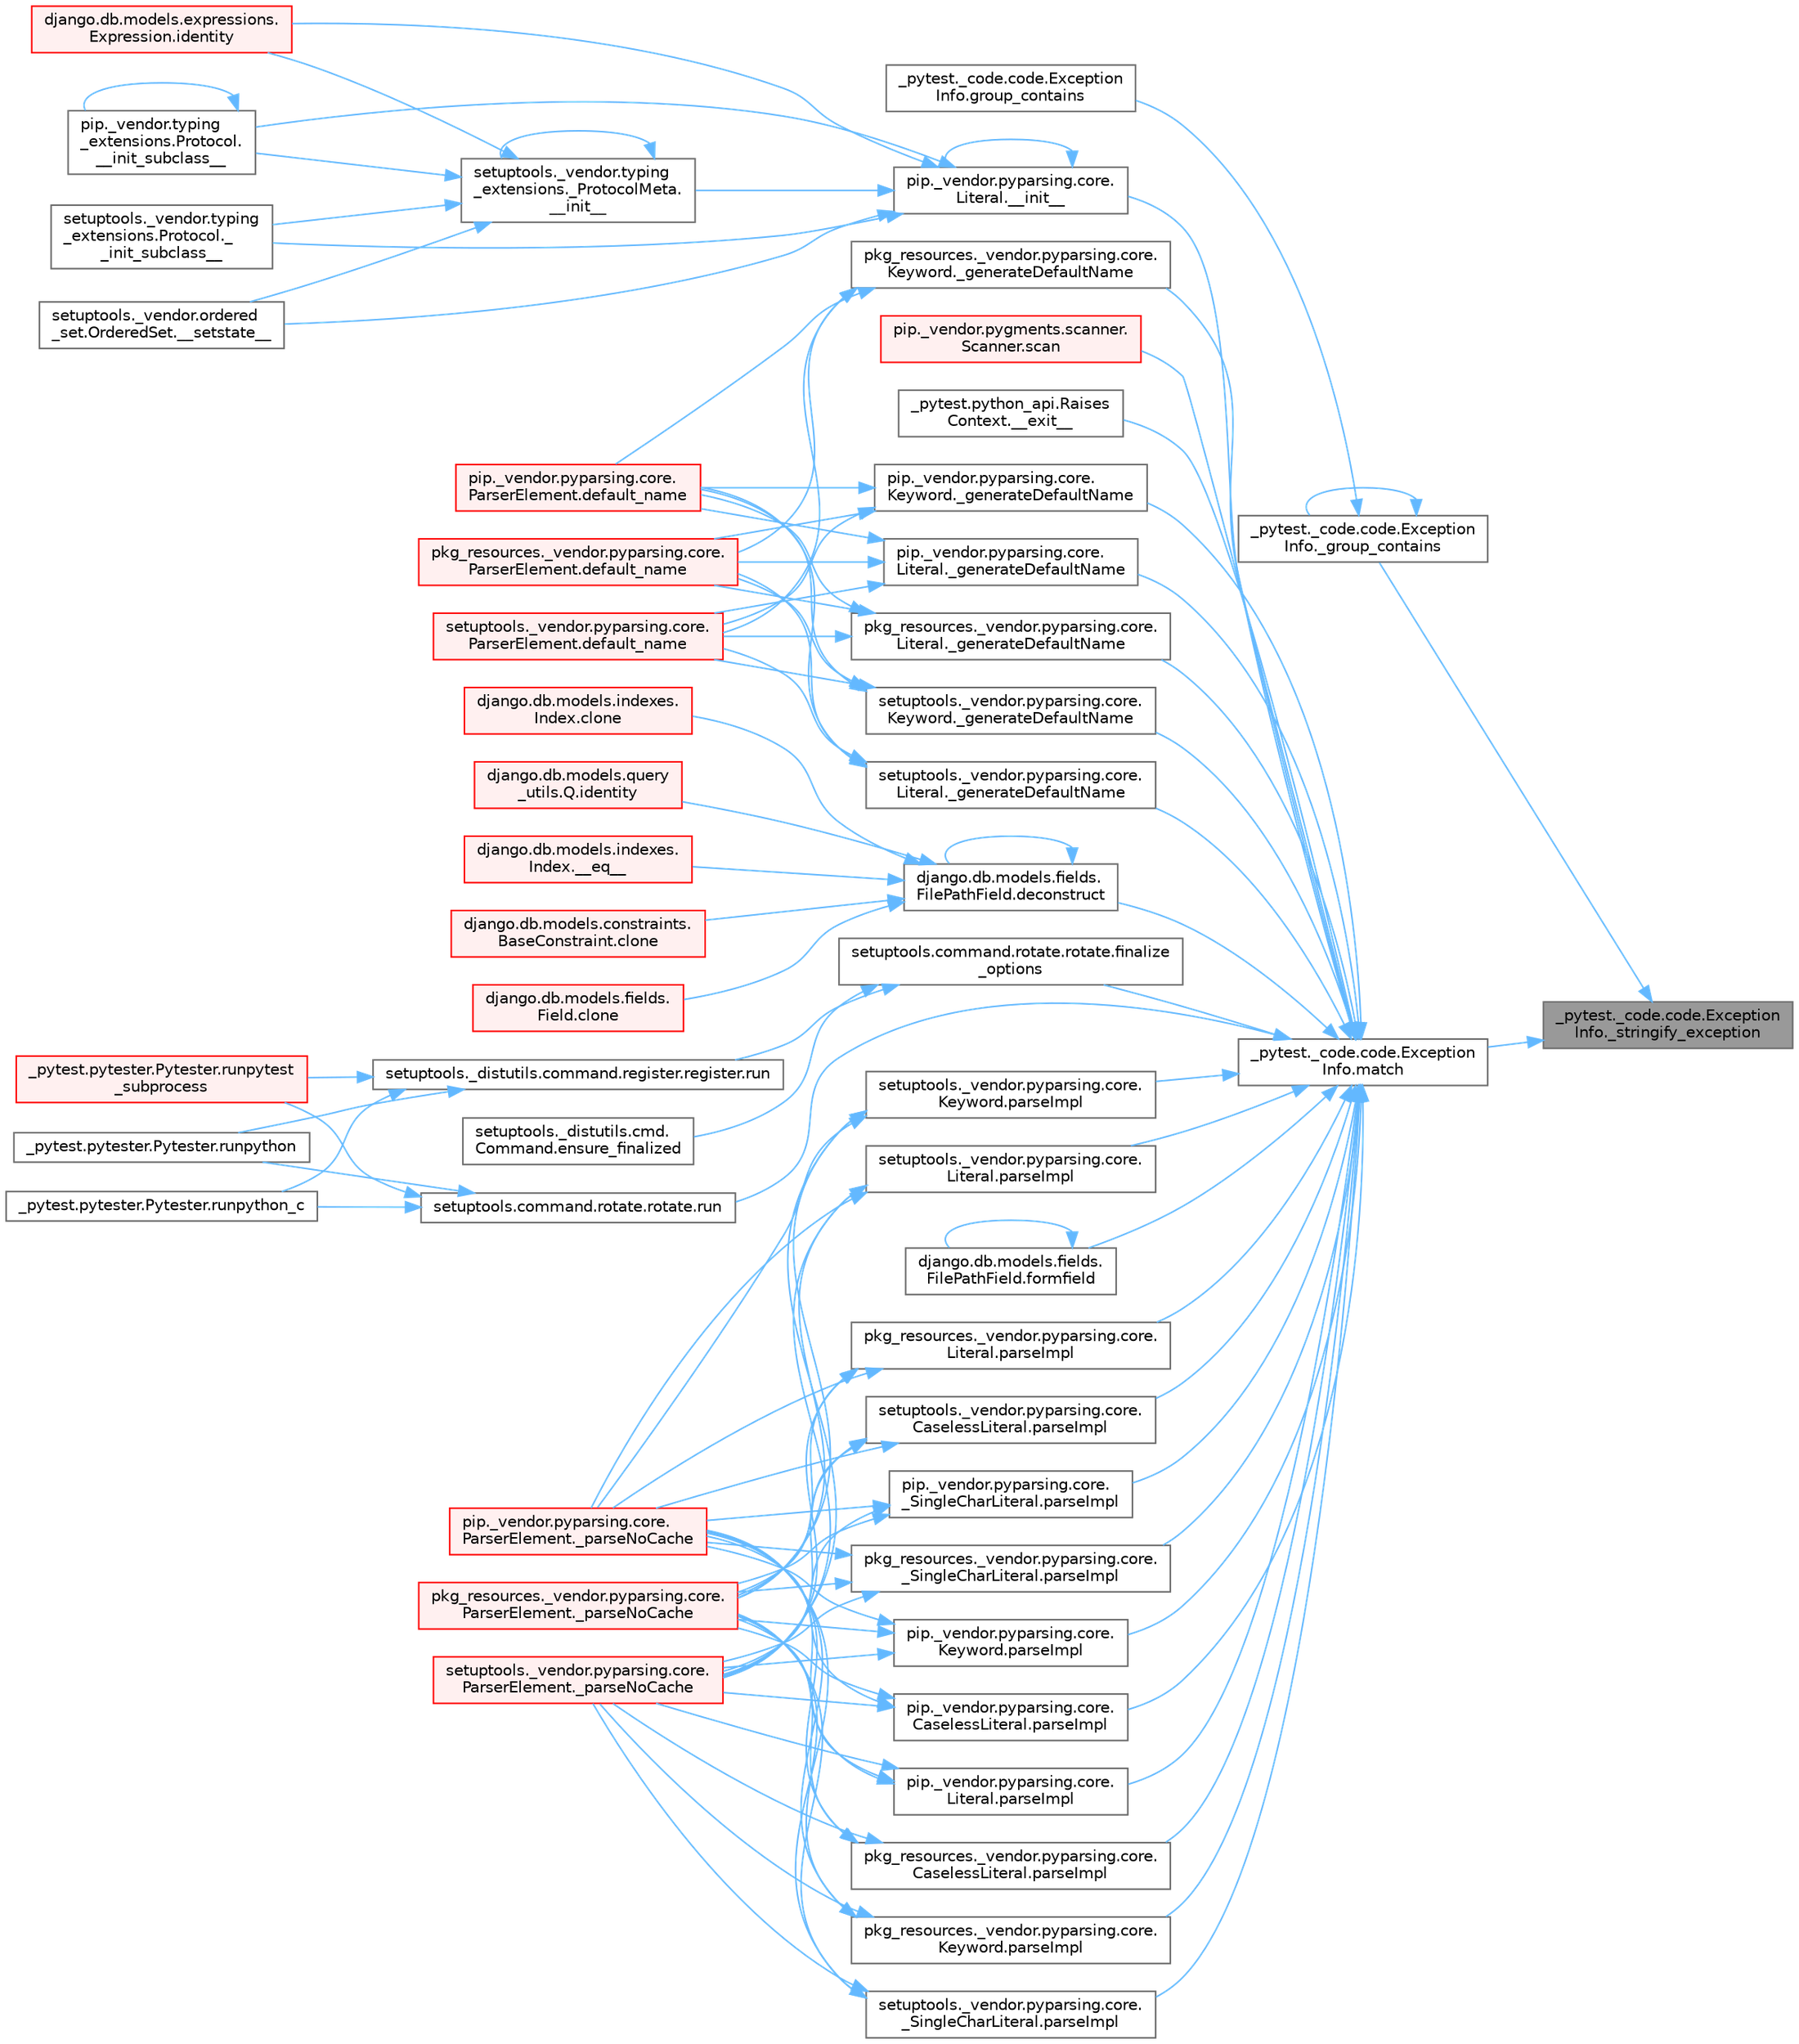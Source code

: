 digraph "_pytest._code.code.ExceptionInfo._stringify_exception"
{
 // LATEX_PDF_SIZE
  bgcolor="transparent";
  edge [fontname=Helvetica,fontsize=10,labelfontname=Helvetica,labelfontsize=10];
  node [fontname=Helvetica,fontsize=10,shape=box,height=0.2,width=0.4];
  rankdir="RL";
  Node1 [id="Node000001",label="_pytest._code.code.Exception\lInfo._stringify_exception",height=0.2,width=0.4,color="gray40", fillcolor="grey60", style="filled", fontcolor="black",tooltip=" "];
  Node1 -> Node2 [id="edge1_Node000001_Node000002",dir="back",color="steelblue1",style="solid",tooltip=" "];
  Node2 [id="Node000002",label="_pytest._code.code.Exception\lInfo._group_contains",height=0.2,width=0.4,color="grey40", fillcolor="white", style="filled",URL="$class__pytest_1_1__code_1_1code_1_1_exception_info.html#ac787bed6ca36d0b0df2be66c55a82987",tooltip=" "];
  Node2 -> Node2 [id="edge2_Node000002_Node000002",dir="back",color="steelblue1",style="solid",tooltip=" "];
  Node2 -> Node3 [id="edge3_Node000002_Node000003",dir="back",color="steelblue1",style="solid",tooltip=" "];
  Node3 [id="Node000003",label="_pytest._code.code.Exception\lInfo.group_contains",height=0.2,width=0.4,color="grey40", fillcolor="white", style="filled",URL="$class__pytest_1_1__code_1_1code_1_1_exception_info.html#a22d76c2c80c349a23d80b678ade457a3",tooltip=" "];
  Node1 -> Node4 [id="edge4_Node000001_Node000004",dir="back",color="steelblue1",style="solid",tooltip=" "];
  Node4 [id="Node000004",label="_pytest._code.code.Exception\lInfo.match",height=0.2,width=0.4,color="grey40", fillcolor="white", style="filled",URL="$class__pytest_1_1__code_1_1code_1_1_exception_info.html#add2b41099a93570ca05b03a5c61af0c1",tooltip=" "];
  Node4 -> Node5 [id="edge5_Node000004_Node000005",dir="back",color="steelblue1",style="solid",tooltip=" "];
  Node5 [id="Node000005",label="_pytest.python_api.Raises\lContext.__exit__",height=0.2,width=0.4,color="grey40", fillcolor="white", style="filled",URL="$class__pytest_1_1python__api_1_1_raises_context.html#af8b4d6b3e44a1b3a298be3c6670c2c4c",tooltip=" "];
  Node4 -> Node6 [id="edge6_Node000004_Node000006",dir="back",color="steelblue1",style="solid",tooltip=" "];
  Node6 [id="Node000006",label="pip._vendor.pyparsing.core.\lLiteral.__init__",height=0.2,width=0.4,color="grey40", fillcolor="white", style="filled",URL="$classpip_1_1__vendor_1_1pyparsing_1_1core_1_1_literal.html#aabef57e2be5669976d8ac976e2ee0cbe",tooltip=" "];
  Node6 -> Node6 [id="edge7_Node000006_Node000006",dir="back",color="steelblue1",style="solid",tooltip=" "];
  Node6 -> Node7 [id="edge8_Node000006_Node000007",dir="back",color="steelblue1",style="solid",tooltip=" "];
  Node7 [id="Node000007",label="setuptools._vendor.typing\l_extensions._ProtocolMeta.\l__init__",height=0.2,width=0.4,color="grey40", fillcolor="white", style="filled",URL="$classsetuptools_1_1__vendor_1_1typing__extensions_1_1___protocol_meta.html#a7bbaff8ac6d19534b46bca363ee0b43a",tooltip=" "];
  Node7 -> Node7 [id="edge9_Node000007_Node000007",dir="back",color="steelblue1",style="solid",tooltip=" "];
  Node7 -> Node8 [id="edge10_Node000007_Node000008",dir="back",color="steelblue1",style="solid",tooltip=" "];
  Node8 [id="Node000008",label="pip._vendor.typing\l_extensions.Protocol.\l__init_subclass__",height=0.2,width=0.4,color="grey40", fillcolor="white", style="filled",URL="$classpip_1_1__vendor_1_1typing__extensions_1_1_protocol.html#a2916efc86cebb8aba6deb7fd30b33988",tooltip=" "];
  Node8 -> Node8 [id="edge11_Node000008_Node000008",dir="back",color="steelblue1",style="solid",tooltip=" "];
  Node7 -> Node9 [id="edge12_Node000007_Node000009",dir="back",color="steelblue1",style="solid",tooltip=" "];
  Node9 [id="Node000009",label="setuptools._vendor.typing\l_extensions.Protocol._\l_init_subclass__",height=0.2,width=0.4,color="grey40", fillcolor="white", style="filled",URL="$classsetuptools_1_1__vendor_1_1typing__extensions_1_1_protocol.html#ac6cbebc092a4724ab3704c5334059874",tooltip=" "];
  Node7 -> Node10 [id="edge13_Node000007_Node000010",dir="back",color="steelblue1",style="solid",tooltip=" "];
  Node10 [id="Node000010",label="setuptools._vendor.ordered\l_set.OrderedSet.__setstate__",height=0.2,width=0.4,color="grey40", fillcolor="white", style="filled",URL="$classsetuptools_1_1__vendor_1_1ordered__set_1_1_ordered_set.html#aa7f7de9d987829525d06db565fe1b4a1",tooltip=" "];
  Node7 -> Node11 [id="edge14_Node000007_Node000011",dir="back",color="steelblue1",style="solid",tooltip=" "];
  Node11 [id="Node000011",label="django.db.models.expressions.\lExpression.identity",height=0.2,width=0.4,color="red", fillcolor="#FFF0F0", style="filled",URL="$classdjango_1_1db_1_1models_1_1expressions_1_1_expression.html#a10048810b5eb8641acf3bc150731b925",tooltip=" "];
  Node6 -> Node8 [id="edge15_Node000006_Node000008",dir="back",color="steelblue1",style="solid",tooltip=" "];
  Node6 -> Node9 [id="edge16_Node000006_Node000009",dir="back",color="steelblue1",style="solid",tooltip=" "];
  Node6 -> Node10 [id="edge17_Node000006_Node000010",dir="back",color="steelblue1",style="solid",tooltip=" "];
  Node6 -> Node11 [id="edge18_Node000006_Node000011",dir="back",color="steelblue1",style="solid",tooltip=" "];
  Node4 -> Node38 [id="edge19_Node000004_Node000038",dir="back",color="steelblue1",style="solid",tooltip=" "];
  Node38 [id="Node000038",label="pip._vendor.pyparsing.core.\lKeyword._generateDefaultName",height=0.2,width=0.4,color="grey40", fillcolor="white", style="filled",URL="$classpip_1_1__vendor_1_1pyparsing_1_1core_1_1_keyword.html#a31ab29e2805edb145e58ab04d153a230",tooltip=" "];
  Node38 -> Node39 [id="edge20_Node000038_Node000039",dir="back",color="steelblue1",style="solid",tooltip=" "];
  Node39 [id="Node000039",label="pip._vendor.pyparsing.core.\lParserElement.default_name",height=0.2,width=0.4,color="red", fillcolor="#FFF0F0", style="filled",URL="$classpip_1_1__vendor_1_1pyparsing_1_1core_1_1_parser_element.html#ab02291439fc47bfa9676d61f6ae066fc",tooltip=" "];
  Node38 -> Node3160 [id="edge21_Node000038_Node003160",dir="back",color="steelblue1",style="solid",tooltip=" "];
  Node3160 [id="Node003160",label="pkg_resources._vendor.pyparsing.core.\lParserElement.default_name",height=0.2,width=0.4,color="red", fillcolor="#FFF0F0", style="filled",URL="$classpkg__resources_1_1__vendor_1_1pyparsing_1_1core_1_1_parser_element.html#aa9da32bce8f103c7ec5e35743a44f667",tooltip=" "];
  Node38 -> Node3161 [id="edge22_Node000038_Node003161",dir="back",color="steelblue1",style="solid",tooltip=" "];
  Node3161 [id="Node003161",label="setuptools._vendor.pyparsing.core.\lParserElement.default_name",height=0.2,width=0.4,color="red", fillcolor="#FFF0F0", style="filled",URL="$classsetuptools_1_1__vendor_1_1pyparsing_1_1core_1_1_parser_element.html#a6b293c245a8b4769c34490c3428249b3",tooltip=" "];
  Node4 -> Node3162 [id="edge23_Node000004_Node003162",dir="back",color="steelblue1",style="solid",tooltip=" "];
  Node3162 [id="Node003162",label="pip._vendor.pyparsing.core.\lLiteral._generateDefaultName",height=0.2,width=0.4,color="grey40", fillcolor="white", style="filled",URL="$classpip_1_1__vendor_1_1pyparsing_1_1core_1_1_literal.html#a43292445d31bf5ba62d351f2b8d5605a",tooltip=" "];
  Node3162 -> Node39 [id="edge24_Node003162_Node000039",dir="back",color="steelblue1",style="solid",tooltip=" "];
  Node3162 -> Node3160 [id="edge25_Node003162_Node003160",dir="back",color="steelblue1",style="solid",tooltip=" "];
  Node3162 -> Node3161 [id="edge26_Node003162_Node003161",dir="back",color="steelblue1",style="solid",tooltip=" "];
  Node4 -> Node3163 [id="edge27_Node000004_Node003163",dir="back",color="steelblue1",style="solid",tooltip=" "];
  Node3163 [id="Node003163",label="pkg_resources._vendor.pyparsing.core.\lKeyword._generateDefaultName",height=0.2,width=0.4,color="grey40", fillcolor="white", style="filled",URL="$classpkg__resources_1_1__vendor_1_1pyparsing_1_1core_1_1_keyword.html#a315223039b2888fb49f955be9cff7b09",tooltip=" "];
  Node3163 -> Node39 [id="edge28_Node003163_Node000039",dir="back",color="steelblue1",style="solid",tooltip=" "];
  Node3163 -> Node3160 [id="edge29_Node003163_Node003160",dir="back",color="steelblue1",style="solid",tooltip=" "];
  Node3163 -> Node3161 [id="edge30_Node003163_Node003161",dir="back",color="steelblue1",style="solid",tooltip=" "];
  Node4 -> Node3164 [id="edge31_Node000004_Node003164",dir="back",color="steelblue1",style="solid",tooltip=" "];
  Node3164 [id="Node003164",label="pkg_resources._vendor.pyparsing.core.\lLiteral._generateDefaultName",height=0.2,width=0.4,color="grey40", fillcolor="white", style="filled",URL="$classpkg__resources_1_1__vendor_1_1pyparsing_1_1core_1_1_literal.html#a7a03c95358881162f9596748d0cde21e",tooltip=" "];
  Node3164 -> Node39 [id="edge32_Node003164_Node000039",dir="back",color="steelblue1",style="solid",tooltip=" "];
  Node3164 -> Node3160 [id="edge33_Node003164_Node003160",dir="back",color="steelblue1",style="solid",tooltip=" "];
  Node3164 -> Node3161 [id="edge34_Node003164_Node003161",dir="back",color="steelblue1",style="solid",tooltip=" "];
  Node4 -> Node3165 [id="edge35_Node000004_Node003165",dir="back",color="steelblue1",style="solid",tooltip=" "];
  Node3165 [id="Node003165",label="setuptools._vendor.pyparsing.core.\lKeyword._generateDefaultName",height=0.2,width=0.4,color="grey40", fillcolor="white", style="filled",URL="$classsetuptools_1_1__vendor_1_1pyparsing_1_1core_1_1_keyword.html#ae4f3c65f0707d0a23fed0f57383e3e4e",tooltip=" "];
  Node3165 -> Node39 [id="edge36_Node003165_Node000039",dir="back",color="steelblue1",style="solid",tooltip=" "];
  Node3165 -> Node3160 [id="edge37_Node003165_Node003160",dir="back",color="steelblue1",style="solid",tooltip=" "];
  Node3165 -> Node3161 [id="edge38_Node003165_Node003161",dir="back",color="steelblue1",style="solid",tooltip=" "];
  Node4 -> Node3166 [id="edge39_Node000004_Node003166",dir="back",color="steelblue1",style="solid",tooltip=" "];
  Node3166 [id="Node003166",label="setuptools._vendor.pyparsing.core.\lLiteral._generateDefaultName",height=0.2,width=0.4,color="grey40", fillcolor="white", style="filled",URL="$classsetuptools_1_1__vendor_1_1pyparsing_1_1core_1_1_literal.html#a39cde9da647a46c30a5f06ffc7a28573",tooltip=" "];
  Node3166 -> Node39 [id="edge40_Node003166_Node000039",dir="back",color="steelblue1",style="solid",tooltip=" "];
  Node3166 -> Node3160 [id="edge41_Node003166_Node003160",dir="back",color="steelblue1",style="solid",tooltip=" "];
  Node3166 -> Node3161 [id="edge42_Node003166_Node003161",dir="back",color="steelblue1",style="solid",tooltip=" "];
  Node4 -> Node1556 [id="edge43_Node000004_Node001556",dir="back",color="steelblue1",style="solid",tooltip=" "];
  Node1556 [id="Node001556",label="django.db.models.fields.\lFilePathField.deconstruct",height=0.2,width=0.4,color="grey40", fillcolor="white", style="filled",URL="$classdjango_1_1db_1_1models_1_1fields_1_1_file_path_field.html#a6a89176a77b5299ca6414c601c62dcb0",tooltip=" "];
  Node1556 -> Node510 [id="edge44_Node001556_Node000510",dir="back",color="steelblue1",style="solid",tooltip=" "];
  Node510 [id="Node000510",label="django.db.models.indexes.\lIndex.__eq__",height=0.2,width=0.4,color="red", fillcolor="#FFF0F0", style="filled",URL="$classdjango_1_1db_1_1models_1_1indexes_1_1_index.html#a610477616672fd35272d94ba513c1496",tooltip=" "];
  Node1556 -> Node511 [id="edge45_Node001556_Node000511",dir="back",color="steelblue1",style="solid",tooltip=" "];
  Node511 [id="Node000511",label="django.db.models.constraints.\lBaseConstraint.clone",height=0.2,width=0.4,color="red", fillcolor="#FFF0F0", style="filled",URL="$classdjango_1_1db_1_1models_1_1constraints_1_1_base_constraint.html#a0f02e73d4209006f6317758e83ccf8ac",tooltip=" "];
  Node1556 -> Node695 [id="edge46_Node001556_Node000695",dir="back",color="steelblue1",style="solid",tooltip=" "];
  Node695 [id="Node000695",label="django.db.models.fields.\lField.clone",height=0.2,width=0.4,color="red", fillcolor="#FFF0F0", style="filled",URL="$classdjango_1_1db_1_1models_1_1fields_1_1_field.html#aeaf9d4a620ef742dbc6414393f549ee2",tooltip=" "];
  Node1556 -> Node697 [id="edge47_Node001556_Node000697",dir="back",color="steelblue1",style="solid",tooltip=" "];
  Node697 [id="Node000697",label="django.db.models.indexes.\lIndex.clone",height=0.2,width=0.4,color="red", fillcolor="#FFF0F0", style="filled",URL="$classdjango_1_1db_1_1models_1_1indexes_1_1_index.html#aeaccf659cbc1989e539625d16602541e",tooltip=" "];
  Node1556 -> Node1556 [id="edge48_Node001556_Node001556",dir="back",color="steelblue1",style="solid",tooltip=" "];
  Node1556 -> Node716 [id="edge49_Node001556_Node000716",dir="back",color="steelblue1",style="solid",tooltip=" "];
  Node716 [id="Node000716",label="django.db.models.query\l_utils.Q.identity",height=0.2,width=0.4,color="red", fillcolor="#FFF0F0", style="filled",URL="$classdjango_1_1db_1_1models_1_1query__utils_1_1_q.html#a63129a45cd7e8fa8b4789ce076f445a3",tooltip=" "];
  Node4 -> Node3167 [id="edge50_Node000004_Node003167",dir="back",color="steelblue1",style="solid",tooltip=" "];
  Node3167 [id="Node003167",label="setuptools.command.rotate.rotate.finalize\l_options",height=0.2,width=0.4,color="grey40", fillcolor="white", style="filled",URL="$classsetuptools_1_1command_1_1rotate_1_1rotate.html#aed1e56d8e1336d87779bac825e8d8f72",tooltip=" "];
  Node3167 -> Node29 [id="edge51_Node003167_Node000029",dir="back",color="steelblue1",style="solid",tooltip=" "];
  Node29 [id="Node000029",label="setuptools._distutils.cmd.\lCommand.ensure_finalized",height=0.2,width=0.4,color="grey40", fillcolor="white", style="filled",URL="$classsetuptools_1_1__distutils_1_1cmd_1_1_command.html#a3d586ca13afbfed87a11872fd15515ab",tooltip=" "];
  Node3167 -> Node30 [id="edge52_Node003167_Node000030",dir="back",color="steelblue1",style="solid",tooltip=" "];
  Node30 [id="Node000030",label="setuptools._distutils.command.register.register.run",height=0.2,width=0.4,color="grey40", fillcolor="white", style="filled",URL="$classsetuptools_1_1__distutils_1_1command_1_1register_1_1register.html#a2c04b126757f477c907033d7f3d0e169",tooltip=" "];
  Node30 -> Node31 [id="edge53_Node000030_Node000031",dir="back",color="steelblue1",style="solid",tooltip=" "];
  Node31 [id="Node000031",label="_pytest.pytester.Pytester.runpytest\l_subprocess",height=0.2,width=0.4,color="red", fillcolor="#FFF0F0", style="filled",URL="$class__pytest_1_1pytester_1_1_pytester.html#a59323c6d6a1469a1206f1c0b8fce99c9",tooltip=" "];
  Node30 -> Node33 [id="edge54_Node000030_Node000033",dir="back",color="steelblue1",style="solid",tooltip=" "];
  Node33 [id="Node000033",label="_pytest.pytester.Pytester.runpython",height=0.2,width=0.4,color="grey40", fillcolor="white", style="filled",URL="$class__pytest_1_1pytester_1_1_pytester.html#a4e0c539507f15fd333cf618faf9687ef",tooltip=" "];
  Node30 -> Node34 [id="edge55_Node000030_Node000034",dir="back",color="steelblue1",style="solid",tooltip=" "];
  Node34 [id="Node000034",label="_pytest.pytester.Pytester.runpython_c",height=0.2,width=0.4,color="grey40", fillcolor="white", style="filled",URL="$class__pytest_1_1pytester_1_1_pytester.html#aea789acfe206d9c40d9a6bf54a337f2a",tooltip=" "];
  Node4 -> Node2105 [id="edge56_Node000004_Node002105",dir="back",color="steelblue1",style="solid",tooltip=" "];
  Node2105 [id="Node002105",label="django.db.models.fields.\lFilePathField.formfield",height=0.2,width=0.4,color="grey40", fillcolor="white", style="filled",URL="$classdjango_1_1db_1_1models_1_1fields_1_1_file_path_field.html#a985a8ecb0edfec636b22fb5b399e2a7a",tooltip=" "];
  Node2105 -> Node2105 [id="edge57_Node002105_Node002105",dir="back",color="steelblue1",style="solid",tooltip=" "];
  Node4 -> Node3168 [id="edge58_Node000004_Node003168",dir="back",color="steelblue1",style="solid",tooltip=" "];
  Node3168 [id="Node003168",label="pip._vendor.pyparsing.core.\l_SingleCharLiteral.parseImpl",height=0.2,width=0.4,color="grey40", fillcolor="white", style="filled",URL="$classpip_1_1__vendor_1_1pyparsing_1_1core_1_1___single_char_literal.html#a652670f3410246822ff51aa2145dbc8e",tooltip=" "];
  Node3168 -> Node2527 [id="edge59_Node003168_Node002527",dir="back",color="steelblue1",style="solid",tooltip=" "];
  Node2527 [id="Node002527",label="pip._vendor.pyparsing.core.\lParserElement._parseNoCache",height=0.2,width=0.4,color="red", fillcolor="#FFF0F0", style="filled",URL="$classpip_1_1__vendor_1_1pyparsing_1_1core_1_1_parser_element.html#af319bff1f8ae463c29689bc902788e50",tooltip=" "];
  Node3168 -> Node2528 [id="edge60_Node003168_Node002528",dir="back",color="steelblue1",style="solid",tooltip=" "];
  Node2528 [id="Node002528",label="pkg_resources._vendor.pyparsing.core.\lParserElement._parseNoCache",height=0.2,width=0.4,color="red", fillcolor="#FFF0F0", style="filled",URL="$classpkg__resources_1_1__vendor_1_1pyparsing_1_1core_1_1_parser_element.html#ae74acbecf9daa6eccbb3c02112745915",tooltip=" "];
  Node3168 -> Node2529 [id="edge61_Node003168_Node002529",dir="back",color="steelblue1",style="solid",tooltip=" "];
  Node2529 [id="Node002529",label="setuptools._vendor.pyparsing.core.\lParserElement._parseNoCache",height=0.2,width=0.4,color="red", fillcolor="#FFF0F0", style="filled",URL="$classsetuptools_1_1__vendor_1_1pyparsing_1_1core_1_1_parser_element.html#ac87deeca77414208ea7ac3e6f23accc5",tooltip=" "];
  Node4 -> Node3169 [id="edge62_Node000004_Node003169",dir="back",color="steelblue1",style="solid",tooltip=" "];
  Node3169 [id="Node003169",label="pip._vendor.pyparsing.core.\lCaselessLiteral.parseImpl",height=0.2,width=0.4,color="grey40", fillcolor="white", style="filled",URL="$classpip_1_1__vendor_1_1pyparsing_1_1core_1_1_caseless_literal.html#a529fc6ddb5edd3ddec08b9f035a7a050",tooltip=" "];
  Node3169 -> Node2527 [id="edge63_Node003169_Node002527",dir="back",color="steelblue1",style="solid",tooltip=" "];
  Node3169 -> Node2528 [id="edge64_Node003169_Node002528",dir="back",color="steelblue1",style="solid",tooltip=" "];
  Node3169 -> Node2529 [id="edge65_Node003169_Node002529",dir="back",color="steelblue1",style="solid",tooltip=" "];
  Node4 -> Node3170 [id="edge66_Node000004_Node003170",dir="back",color="steelblue1",style="solid",tooltip=" "];
  Node3170 [id="Node003170",label="pip._vendor.pyparsing.core.\lKeyword.parseImpl",height=0.2,width=0.4,color="grey40", fillcolor="white", style="filled",URL="$classpip_1_1__vendor_1_1pyparsing_1_1core_1_1_keyword.html#adca1f98eb489ed595b58f3292b0baa0a",tooltip=" "];
  Node3170 -> Node2527 [id="edge67_Node003170_Node002527",dir="back",color="steelblue1",style="solid",tooltip=" "];
  Node3170 -> Node2528 [id="edge68_Node003170_Node002528",dir="back",color="steelblue1",style="solid",tooltip=" "];
  Node3170 -> Node2529 [id="edge69_Node003170_Node002529",dir="back",color="steelblue1",style="solid",tooltip=" "];
  Node4 -> Node3171 [id="edge70_Node000004_Node003171",dir="back",color="steelblue1",style="solid",tooltip=" "];
  Node3171 [id="Node003171",label="pip._vendor.pyparsing.core.\lLiteral.parseImpl",height=0.2,width=0.4,color="grey40", fillcolor="white", style="filled",URL="$classpip_1_1__vendor_1_1pyparsing_1_1core_1_1_literal.html#afb2a2d3515ec92ed8a9df64e9c924f52",tooltip=" "];
  Node3171 -> Node2527 [id="edge71_Node003171_Node002527",dir="back",color="steelblue1",style="solid",tooltip=" "];
  Node3171 -> Node2528 [id="edge72_Node003171_Node002528",dir="back",color="steelblue1",style="solid",tooltip=" "];
  Node3171 -> Node2529 [id="edge73_Node003171_Node002529",dir="back",color="steelblue1",style="solid",tooltip=" "];
  Node4 -> Node3172 [id="edge74_Node000004_Node003172",dir="back",color="steelblue1",style="solid",tooltip=" "];
  Node3172 [id="Node003172",label="pkg_resources._vendor.pyparsing.core.\l_SingleCharLiteral.parseImpl",height=0.2,width=0.4,color="grey40", fillcolor="white", style="filled",URL="$classpkg__resources_1_1__vendor_1_1pyparsing_1_1core_1_1___single_char_literal.html#af2faa325701ba5155da17d003e0b4adc",tooltip=" "];
  Node3172 -> Node2527 [id="edge75_Node003172_Node002527",dir="back",color="steelblue1",style="solid",tooltip=" "];
  Node3172 -> Node2528 [id="edge76_Node003172_Node002528",dir="back",color="steelblue1",style="solid",tooltip=" "];
  Node3172 -> Node2529 [id="edge77_Node003172_Node002529",dir="back",color="steelblue1",style="solid",tooltip=" "];
  Node4 -> Node3173 [id="edge78_Node000004_Node003173",dir="back",color="steelblue1",style="solid",tooltip=" "];
  Node3173 [id="Node003173",label="pkg_resources._vendor.pyparsing.core.\lCaselessLiteral.parseImpl",height=0.2,width=0.4,color="grey40", fillcolor="white", style="filled",URL="$classpkg__resources_1_1__vendor_1_1pyparsing_1_1core_1_1_caseless_literal.html#a48dd01bc7a66c04ba76a32e8d979dcd4",tooltip=" "];
  Node3173 -> Node2527 [id="edge79_Node003173_Node002527",dir="back",color="steelblue1",style="solid",tooltip=" "];
  Node3173 -> Node2528 [id="edge80_Node003173_Node002528",dir="back",color="steelblue1",style="solid",tooltip=" "];
  Node3173 -> Node2529 [id="edge81_Node003173_Node002529",dir="back",color="steelblue1",style="solid",tooltip=" "];
  Node4 -> Node3174 [id="edge82_Node000004_Node003174",dir="back",color="steelblue1",style="solid",tooltip=" "];
  Node3174 [id="Node003174",label="pkg_resources._vendor.pyparsing.core.\lKeyword.parseImpl",height=0.2,width=0.4,color="grey40", fillcolor="white", style="filled",URL="$classpkg__resources_1_1__vendor_1_1pyparsing_1_1core_1_1_keyword.html#af48ef000b385c729289bf07ff91ebb59",tooltip=" "];
  Node3174 -> Node2527 [id="edge83_Node003174_Node002527",dir="back",color="steelblue1",style="solid",tooltip=" "];
  Node3174 -> Node2528 [id="edge84_Node003174_Node002528",dir="back",color="steelblue1",style="solid",tooltip=" "];
  Node3174 -> Node2529 [id="edge85_Node003174_Node002529",dir="back",color="steelblue1",style="solid",tooltip=" "];
  Node4 -> Node3175 [id="edge86_Node000004_Node003175",dir="back",color="steelblue1",style="solid",tooltip=" "];
  Node3175 [id="Node003175",label="pkg_resources._vendor.pyparsing.core.\lLiteral.parseImpl",height=0.2,width=0.4,color="grey40", fillcolor="white", style="filled",URL="$classpkg__resources_1_1__vendor_1_1pyparsing_1_1core_1_1_literal.html#a0857370d83f9ade94c41e6c542775e52",tooltip=" "];
  Node3175 -> Node2527 [id="edge87_Node003175_Node002527",dir="back",color="steelblue1",style="solid",tooltip=" "];
  Node3175 -> Node2528 [id="edge88_Node003175_Node002528",dir="back",color="steelblue1",style="solid",tooltip=" "];
  Node3175 -> Node2529 [id="edge89_Node003175_Node002529",dir="back",color="steelblue1",style="solid",tooltip=" "];
  Node4 -> Node3176 [id="edge90_Node000004_Node003176",dir="back",color="steelblue1",style="solid",tooltip=" "];
  Node3176 [id="Node003176",label="setuptools._vendor.pyparsing.core.\l_SingleCharLiteral.parseImpl",height=0.2,width=0.4,color="grey40", fillcolor="white", style="filled",URL="$classsetuptools_1_1__vendor_1_1pyparsing_1_1core_1_1___single_char_literal.html#ac8c4449209a6891c8972444e5aba66c0",tooltip=" "];
  Node3176 -> Node2527 [id="edge91_Node003176_Node002527",dir="back",color="steelblue1",style="solid",tooltip=" "];
  Node3176 -> Node2528 [id="edge92_Node003176_Node002528",dir="back",color="steelblue1",style="solid",tooltip=" "];
  Node3176 -> Node2529 [id="edge93_Node003176_Node002529",dir="back",color="steelblue1",style="solid",tooltip=" "];
  Node4 -> Node3177 [id="edge94_Node000004_Node003177",dir="back",color="steelblue1",style="solid",tooltip=" "];
  Node3177 [id="Node003177",label="setuptools._vendor.pyparsing.core.\lCaselessLiteral.parseImpl",height=0.2,width=0.4,color="grey40", fillcolor="white", style="filled",URL="$classsetuptools_1_1__vendor_1_1pyparsing_1_1core_1_1_caseless_literal.html#af1136a538e4ebde734ca17347cd525d2",tooltip=" "];
  Node3177 -> Node2527 [id="edge95_Node003177_Node002527",dir="back",color="steelblue1",style="solid",tooltip=" "];
  Node3177 -> Node2528 [id="edge96_Node003177_Node002528",dir="back",color="steelblue1",style="solid",tooltip=" "];
  Node3177 -> Node2529 [id="edge97_Node003177_Node002529",dir="back",color="steelblue1",style="solid",tooltip=" "];
  Node4 -> Node3178 [id="edge98_Node000004_Node003178",dir="back",color="steelblue1",style="solid",tooltip=" "];
  Node3178 [id="Node003178",label="setuptools._vendor.pyparsing.core.\lKeyword.parseImpl",height=0.2,width=0.4,color="grey40", fillcolor="white", style="filled",URL="$classsetuptools_1_1__vendor_1_1pyparsing_1_1core_1_1_keyword.html#a0f367b0630cc69a9659123d67f9a9a7f",tooltip=" "];
  Node3178 -> Node2527 [id="edge99_Node003178_Node002527",dir="back",color="steelblue1",style="solid",tooltip=" "];
  Node3178 -> Node2528 [id="edge100_Node003178_Node002528",dir="back",color="steelblue1",style="solid",tooltip=" "];
  Node3178 -> Node2529 [id="edge101_Node003178_Node002529",dir="back",color="steelblue1",style="solid",tooltip=" "];
  Node4 -> Node3179 [id="edge102_Node000004_Node003179",dir="back",color="steelblue1",style="solid",tooltip=" "];
  Node3179 [id="Node003179",label="setuptools._vendor.pyparsing.core.\lLiteral.parseImpl",height=0.2,width=0.4,color="grey40", fillcolor="white", style="filled",URL="$classsetuptools_1_1__vendor_1_1pyparsing_1_1core_1_1_literal.html#a92f85cda9c0c060c528390039284d028",tooltip=" "];
  Node3179 -> Node2527 [id="edge103_Node003179_Node002527",dir="back",color="steelblue1",style="solid",tooltip=" "];
  Node3179 -> Node2528 [id="edge104_Node003179_Node002528",dir="back",color="steelblue1",style="solid",tooltip=" "];
  Node3179 -> Node2529 [id="edge105_Node003179_Node002529",dir="back",color="steelblue1",style="solid",tooltip=" "];
  Node4 -> Node2301 [id="edge106_Node000004_Node002301",dir="back",color="steelblue1",style="solid",tooltip=" "];
  Node2301 [id="Node002301",label="setuptools.command.rotate.rotate.run",height=0.2,width=0.4,color="grey40", fillcolor="white", style="filled",URL="$classsetuptools_1_1command_1_1rotate_1_1rotate.html#a9054b17464c6a651b9c7e2ec5ea23fcf",tooltip=" "];
  Node2301 -> Node31 [id="edge107_Node002301_Node000031",dir="back",color="steelblue1",style="solid",tooltip=" "];
  Node2301 -> Node33 [id="edge108_Node002301_Node000033",dir="back",color="steelblue1",style="solid",tooltip=" "];
  Node2301 -> Node34 [id="edge109_Node002301_Node000034",dir="back",color="steelblue1",style="solid",tooltip=" "];
  Node4 -> Node2604 [id="edge110_Node000004_Node002604",dir="back",color="steelblue1",style="solid",tooltip=" "];
  Node2604 [id="Node002604",label="pip._vendor.pygments.scanner.\lScanner.scan",height=0.2,width=0.4,color="red", fillcolor="#FFF0F0", style="filled",URL="$classpip_1_1__vendor_1_1pygments_1_1scanner_1_1_scanner.html#ad5d78ecbc95ccf586582a0734e4b6faf",tooltip=" "];
}
